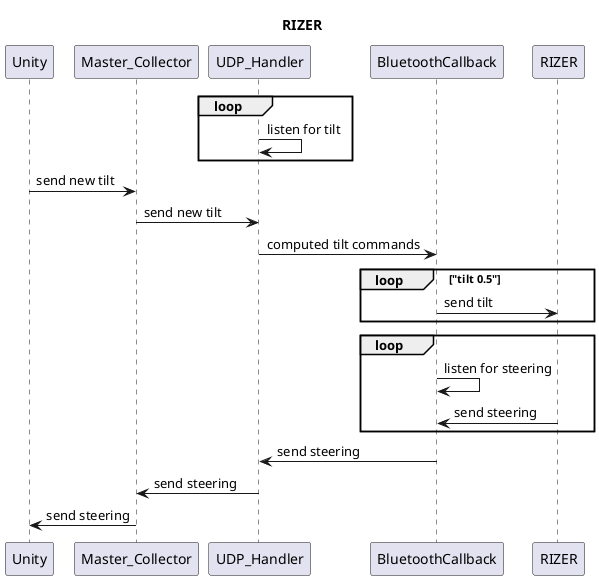 @startuml 
title "RIZER"

participant Unity
participant Master_Collector
participant UDP_Handler
participant BluetoothCallback
participant RIZER


loop
    UDP_Handler -> UDP_Handler: listen for tilt
end

Unity -> Master_Collector: send new tilt
Master_Collector -> UDP_Handler: send new tilt

UDP_Handler -> BluetoothCallback: computed tilt commands

loop "tilt 0.5"
    BluetoothCallback -> RIZER: send tilt
end

loop 
    BluetoothCallback -> BluetoothCallback: listen for steering
    RIZER -> BluetoothCallback: send steering
end


BluetoothCallback -> UDP_Handler: send steering
UDP_Handler -> Master_Collector: send steering
Master_Collector -> Unity: send steering

@enduml